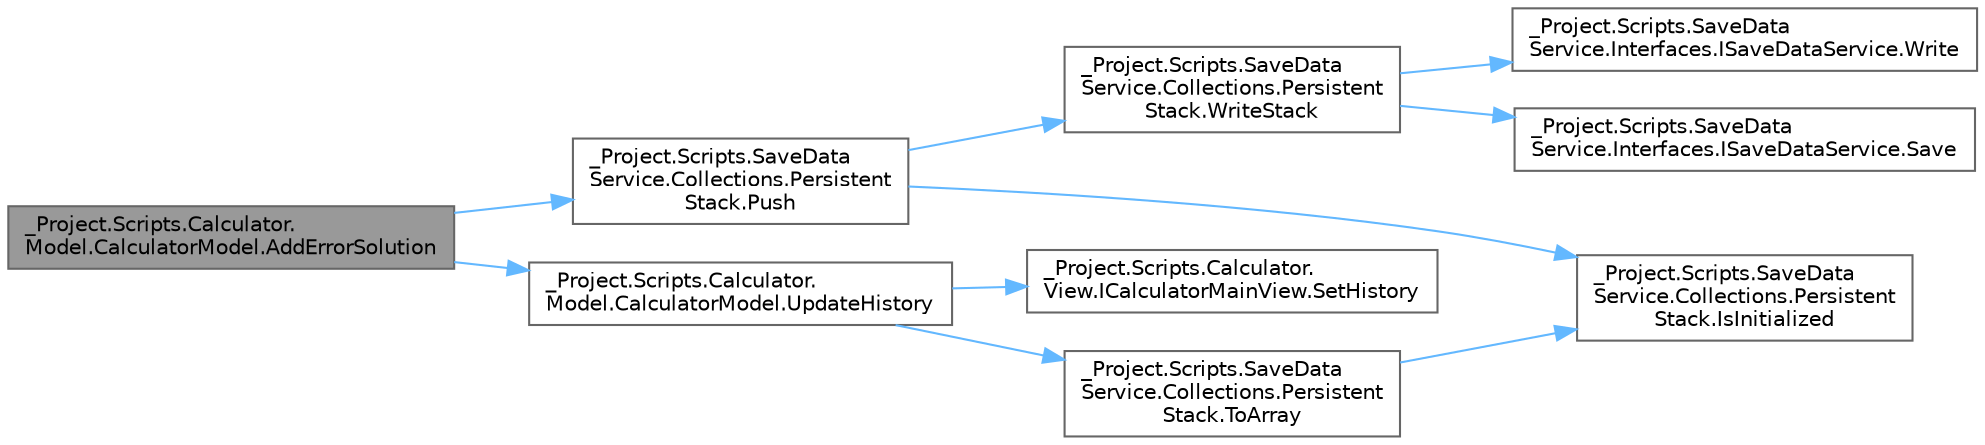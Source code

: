 digraph "_Project.Scripts.Calculator.Model.CalculatorModel.AddErrorSolution"
{
 // LATEX_PDF_SIZE
  bgcolor="transparent";
  edge [fontname=Helvetica,fontsize=10,labelfontname=Helvetica,labelfontsize=10];
  node [fontname=Helvetica,fontsize=10,shape=box,height=0.2,width=0.4];
  rankdir="LR";
  Node1 [id="Node000001",label="_Project.Scripts.Calculator.\lModel.CalculatorModel.AddErrorSolution",height=0.2,width=0.4,color="gray40", fillcolor="grey60", style="filled", fontcolor="black",tooltip="Метод добавления ошибочного решения в историю"];
  Node1 -> Node2 [id="edge10_Node000001_Node000002",color="steelblue1",style="solid",tooltip=" "];
  Node2 [id="Node000002",label="_Project.Scripts.SaveData\lService.Collections.Persistent\lStack.Push",height=0.2,width=0.4,color="grey40", fillcolor="white", style="filled",URL="$class___project_1_1_scripts_1_1_save_data_service_1_1_collections_1_1_persistent_stack.html#a12d7094494f33c6ef16767ad36405028",tooltip="Метод вставки в стек"];
  Node2 -> Node3 [id="edge11_Node000002_Node000003",color="steelblue1",style="solid",tooltip=" "];
  Node3 [id="Node000003",label="_Project.Scripts.SaveData\lService.Collections.Persistent\lStack.IsInitialized",height=0.2,width=0.4,color="grey40", fillcolor="white", style="filled",URL="$class___project_1_1_scripts_1_1_save_data_service_1_1_collections_1_1_persistent_stack.html#a819a3c534f533fd1dac6fe3df857a8b1",tooltip="Метод получения флага инициализации"];
  Node2 -> Node4 [id="edge12_Node000002_Node000004",color="steelblue1",style="solid",tooltip=" "];
  Node4 [id="Node000004",label="_Project.Scripts.SaveData\lService.Collections.Persistent\lStack.WriteStack",height=0.2,width=0.4,color="grey40", fillcolor="white", style="filled",URL="$class___project_1_1_scripts_1_1_save_data_service_1_1_collections_1_1_persistent_stack.html#a72b22fa23435b896dfa3dc1e175d8a9a",tooltip="Метод записи значений в стек"];
  Node4 -> Node5 [id="edge13_Node000004_Node000005",color="steelblue1",style="solid",tooltip=" "];
  Node5 [id="Node000005",label="_Project.Scripts.SaveData\lService.Interfaces.ISaveDataService.Save",height=0.2,width=0.4,color="grey40", fillcolor="white", style="filled",URL="$interface___project_1_1_scripts_1_1_save_data_service_1_1_interfaces_1_1_i_save_data_service.html#a8d36927cad7e9f1344da45fccd8bbca7",tooltip="Метод сохранения значения"];
  Node4 -> Node6 [id="edge14_Node000004_Node000006",color="steelblue1",style="solid",tooltip=" "];
  Node6 [id="Node000006",label="_Project.Scripts.SaveData\lService.Interfaces.ISaveDataService.Write",height=0.2,width=0.4,color="grey40", fillcolor="white", style="filled",URL="$interface___project_1_1_scripts_1_1_save_data_service_1_1_interfaces_1_1_i_save_data_service.html#a812aeeeb56eac6ff036ffc4169d32a58",tooltip="Метод записи данных в файлы/классы"];
  Node1 -> Node7 [id="edge15_Node000001_Node000007",color="steelblue1",style="solid",tooltip=" "];
  Node7 [id="Node000007",label="_Project.Scripts.Calculator.\lModel.CalculatorModel.UpdateHistory",height=0.2,width=0.4,color="grey40", fillcolor="white", style="filled",URL="$class___project_1_1_scripts_1_1_calculator_1_1_model_1_1_calculator_model.html#a9e97af421ae5b84c2cefa7dca21b43c5",tooltip="Метод обновления истории калькулятора"];
  Node7 -> Node8 [id="edge16_Node000007_Node000008",color="steelblue1",style="solid",tooltip=" "];
  Node8 [id="Node000008",label="_Project.Scripts.Calculator.\lView.ICalculatorMainView.SetHistory",height=0.2,width=0.4,color="grey40", fillcolor="white", style="filled",URL="$interface___project_1_1_scripts_1_1_calculator_1_1_view_1_1_i_calculator_main_view.html#aed3f7aa338904b81efc806d434a249bf",tooltip="Метод записи истории математических вычислений в скролл UI."];
  Node7 -> Node9 [id="edge17_Node000007_Node000009",color="steelblue1",style="solid",tooltip=" "];
  Node9 [id="Node000009",label="_Project.Scripts.SaveData\lService.Collections.Persistent\lStack.ToArray",height=0.2,width=0.4,color="grey40", fillcolor="white", style="filled",URL="$class___project_1_1_scripts_1_1_save_data_service_1_1_collections_1_1_persistent_stack.html#ac3c9cd965da563752d6f68928ed85976",tooltip="Метод получения массива значений из стека"];
  Node9 -> Node3 [id="edge18_Node000009_Node000003",color="steelblue1",style="solid",tooltip=" "];
}
